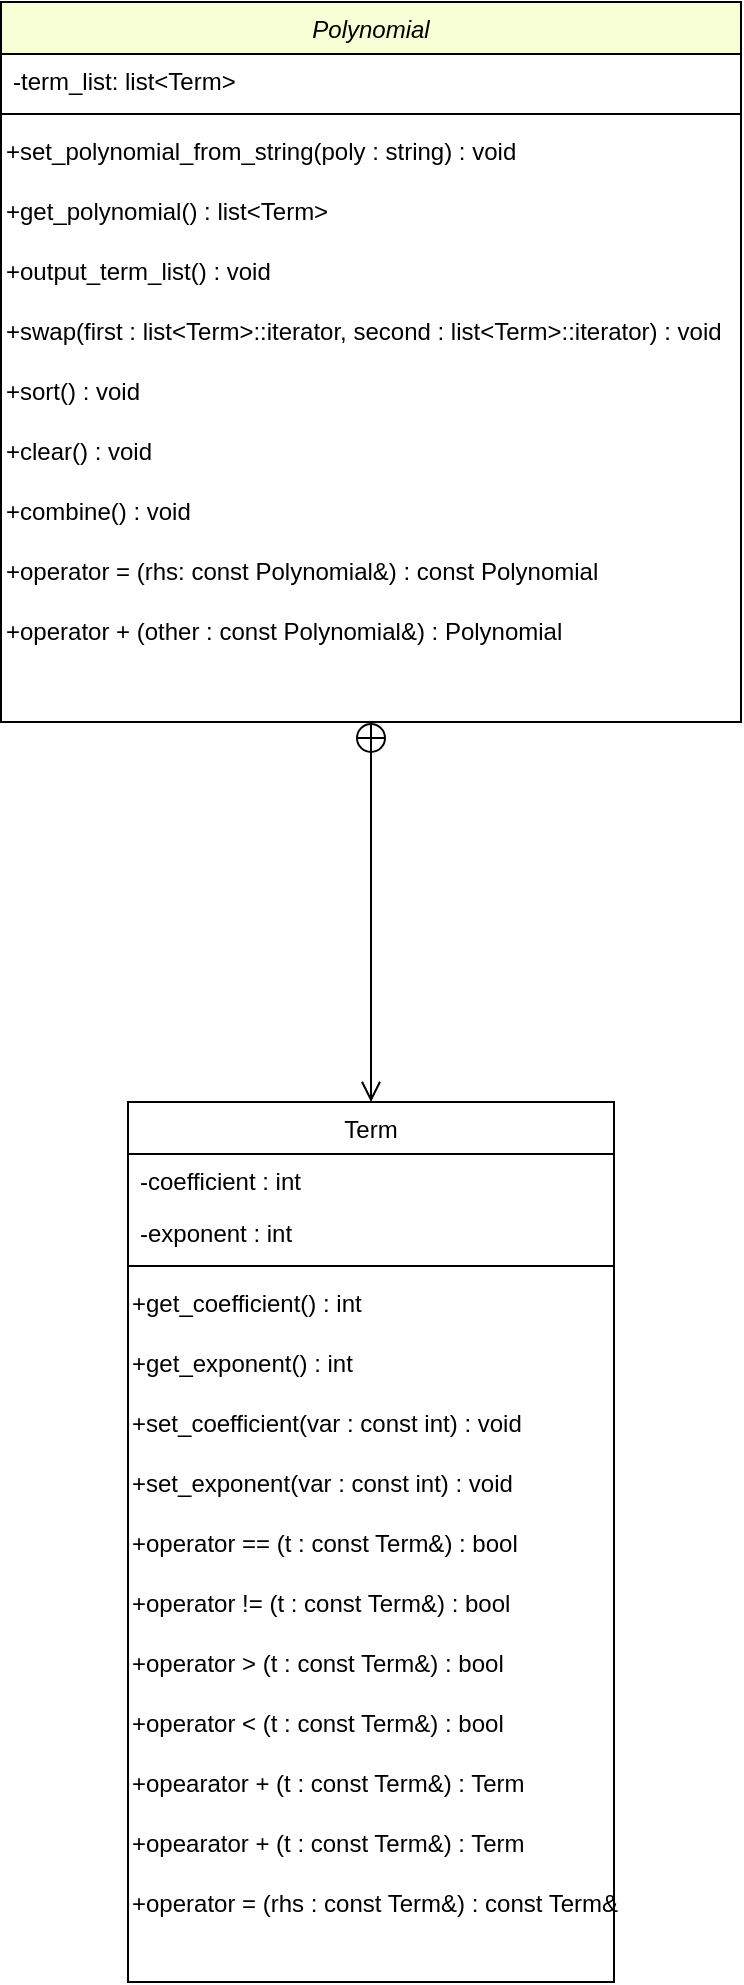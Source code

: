 <mxfile version="24.0.3" type="device">
  <diagram id="C5RBs43oDa-KdzZeNtuy" name="Page-1">
    <mxGraphModel dx="1434" dy="746" grid="1" gridSize="10" guides="1" tooltips="1" connect="1" arrows="1" fold="1" page="1" pageScale="1" pageWidth="827" pageHeight="1169" math="0" shadow="0">
      <root>
        <mxCell id="WIyWlLk6GJQsqaUBKTNV-0" />
        <mxCell id="WIyWlLk6GJQsqaUBKTNV-1" parent="WIyWlLk6GJQsqaUBKTNV-0" />
        <mxCell id="zkfFHV4jXpPFQw0GAbJ--0" value="Polynomial" style="swimlane;fontStyle=2;align=center;verticalAlign=top;childLayout=stackLayout;horizontal=1;startSize=26;horizontalStack=0;resizeParent=1;resizeLast=0;collapsible=1;marginBottom=0;rounded=0;shadow=0;strokeWidth=1;fillColor=#F8FFD6;strokeColor=#000000;" parent="WIyWlLk6GJQsqaUBKTNV-1" vertex="1">
          <mxGeometry x="261.5" y="120" width="370" height="360" as="geometry">
            <mxRectangle x="230" y="140" width="160" height="26" as="alternateBounds" />
          </mxGeometry>
        </mxCell>
        <mxCell id="zkfFHV4jXpPFQw0GAbJ--1" value="-term_list: list&lt;Term&gt;" style="text;align=left;verticalAlign=top;spacingLeft=4;spacingRight=4;overflow=hidden;rotatable=0;points=[[0,0.5],[1,0.5]];portConstraint=eastwest;strokeColor=none;" parent="zkfFHV4jXpPFQw0GAbJ--0" vertex="1">
          <mxGeometry y="26" width="370" height="26" as="geometry" />
        </mxCell>
        <mxCell id="zkfFHV4jXpPFQw0GAbJ--4" value="" style="line;html=1;strokeWidth=1;align=left;verticalAlign=middle;spacingTop=-1;spacingLeft=3;spacingRight=3;rotatable=0;labelPosition=right;points=[];portConstraint=eastwest;" parent="zkfFHV4jXpPFQw0GAbJ--0" vertex="1">
          <mxGeometry y="52" width="370" height="8" as="geometry" />
        </mxCell>
        <mxCell id="K9s2O2gGzJQHN5e7oIDO-2" value="+set_polynomial_from_string(poly : string) : void" style="text;html=1;align=left;verticalAlign=middle;resizable=0;points=[];autosize=1;strokeColor=none;fillColor=none;" parent="zkfFHV4jXpPFQw0GAbJ--0" vertex="1">
          <mxGeometry y="60" width="370" height="30" as="geometry" />
        </mxCell>
        <mxCell id="K9s2O2gGzJQHN5e7oIDO-3" value="+get_polynomial() : list&amp;lt;Term&amp;gt;" style="text;html=1;align=left;verticalAlign=middle;resizable=0;points=[];autosize=1;strokeColor=none;fillColor=none;" parent="zkfFHV4jXpPFQw0GAbJ--0" vertex="1">
          <mxGeometry y="90" width="370" height="30" as="geometry" />
        </mxCell>
        <mxCell id="K9s2O2gGzJQHN5e7oIDO-4" value="+output_term_list() : void" style="text;html=1;align=left;verticalAlign=middle;resizable=0;points=[];autosize=1;strokeColor=none;fillColor=none;" parent="zkfFHV4jXpPFQw0GAbJ--0" vertex="1">
          <mxGeometry y="120" width="370" height="30" as="geometry" />
        </mxCell>
        <mxCell id="K9s2O2gGzJQHN5e7oIDO-5" value="+swap(first : list&amp;lt;Term&amp;gt;::iterator, second : list&amp;lt;Term&amp;gt;::iterator) : void" style="text;html=1;align=left;verticalAlign=middle;resizable=0;points=[];autosize=1;strokeColor=none;fillColor=none;" parent="zkfFHV4jXpPFQw0GAbJ--0" vertex="1">
          <mxGeometry y="150" width="370" height="30" as="geometry" />
        </mxCell>
        <mxCell id="K9s2O2gGzJQHN5e7oIDO-7" value="+sort() : void" style="text;html=1;align=left;verticalAlign=middle;resizable=0;points=[];autosize=1;strokeColor=none;fillColor=none;" parent="zkfFHV4jXpPFQw0GAbJ--0" vertex="1">
          <mxGeometry y="180" width="370" height="30" as="geometry" />
        </mxCell>
        <mxCell id="K9s2O2gGzJQHN5e7oIDO-8" value="+clear() : void" style="text;html=1;align=left;verticalAlign=middle;resizable=0;points=[];autosize=1;strokeColor=none;fillColor=none;" parent="zkfFHV4jXpPFQw0GAbJ--0" vertex="1">
          <mxGeometry y="210" width="370" height="30" as="geometry" />
        </mxCell>
        <mxCell id="K9s2O2gGzJQHN5e7oIDO-9" value="+combine() : void" style="text;html=1;align=left;verticalAlign=middle;resizable=0;points=[];autosize=1;strokeColor=none;fillColor=none;" parent="zkfFHV4jXpPFQw0GAbJ--0" vertex="1">
          <mxGeometry y="240" width="370" height="30" as="geometry" />
        </mxCell>
        <mxCell id="K9s2O2gGzJQHN5e7oIDO-10" value="+operator = (rhs: const Polynomial&amp;amp;) : const Polynomial" style="text;html=1;align=left;verticalAlign=middle;resizable=0;points=[];autosize=1;strokeColor=none;fillColor=none;" parent="zkfFHV4jXpPFQw0GAbJ--0" vertex="1">
          <mxGeometry y="270" width="370" height="30" as="geometry" />
        </mxCell>
        <mxCell id="K9s2O2gGzJQHN5e7oIDO-11" value="+operator + (other : const Polynomial&amp;amp;) : Polynomial" style="text;html=1;align=left;verticalAlign=middle;resizable=0;points=[];autosize=1;strokeColor=none;fillColor=none;" parent="zkfFHV4jXpPFQw0GAbJ--0" vertex="1">
          <mxGeometry y="300" width="370" height="30" as="geometry" />
        </mxCell>
        <mxCell id="zkfFHV4jXpPFQw0GAbJ--6" value="Term" style="swimlane;fontStyle=0;align=center;verticalAlign=top;childLayout=stackLayout;horizontal=1;startSize=26;horizontalStack=0;resizeParent=1;resizeLast=0;collapsible=1;marginBottom=0;rounded=0;shadow=0;strokeWidth=1;strokeColor=#000000;" parent="WIyWlLk6GJQsqaUBKTNV-1" vertex="1">
          <mxGeometry x="325" y="670" width="243" height="440" as="geometry">
            <mxRectangle x="130" y="380" width="160" height="26" as="alternateBounds" />
          </mxGeometry>
        </mxCell>
        <mxCell id="zkfFHV4jXpPFQw0GAbJ--7" value="-coefficient : int" style="text;align=left;verticalAlign=top;spacingLeft=4;spacingRight=4;overflow=hidden;rotatable=0;points=[[0,0.5],[1,0.5]];portConstraint=eastwest;" parent="zkfFHV4jXpPFQw0GAbJ--6" vertex="1">
          <mxGeometry y="26" width="243" height="26" as="geometry" />
        </mxCell>
        <mxCell id="zkfFHV4jXpPFQw0GAbJ--8" value="-exponent : int" style="text;align=left;verticalAlign=top;spacingLeft=4;spacingRight=4;overflow=hidden;rotatable=0;points=[[0,0.5],[1,0.5]];portConstraint=eastwest;rounded=0;shadow=0;html=0;" parent="zkfFHV4jXpPFQw0GAbJ--6" vertex="1">
          <mxGeometry y="52" width="243" height="26" as="geometry" />
        </mxCell>
        <mxCell id="zkfFHV4jXpPFQw0GAbJ--9" value="" style="line;html=1;strokeWidth=1;align=left;verticalAlign=middle;spacingTop=-1;spacingLeft=3;spacingRight=3;rotatable=0;labelPosition=right;points=[];portConstraint=eastwest;" parent="zkfFHV4jXpPFQw0GAbJ--6" vertex="1">
          <mxGeometry y="78" width="243" height="8" as="geometry" />
        </mxCell>
        <mxCell id="mNvZsZkBpEdn96IcvzWP-13" value="+get_coefficient() : int" style="text;html=1;align=left;verticalAlign=middle;resizable=0;points=[];autosize=1;strokeColor=none;fillColor=none;" parent="zkfFHV4jXpPFQw0GAbJ--6" vertex="1">
          <mxGeometry y="86" width="243" height="30" as="geometry" />
        </mxCell>
        <mxCell id="mNvZsZkBpEdn96IcvzWP-14" value="+get_exponent() : int" style="text;html=1;align=left;verticalAlign=middle;resizable=0;points=[];autosize=1;strokeColor=none;fillColor=none;" parent="zkfFHV4jXpPFQw0GAbJ--6" vertex="1">
          <mxGeometry y="116" width="243" height="30" as="geometry" />
        </mxCell>
        <mxCell id="mNvZsZkBpEdn96IcvzWP-15" value="+set_coefficient(var : const int) : void" style="text;html=1;align=left;verticalAlign=middle;resizable=0;points=[];autosize=1;strokeColor=none;fillColor=none;" parent="zkfFHV4jXpPFQw0GAbJ--6" vertex="1">
          <mxGeometry y="146" width="243" height="30" as="geometry" />
        </mxCell>
        <mxCell id="mNvZsZkBpEdn96IcvzWP-17" value="+set_exponent(var : const int) : void" style="text;html=1;align=left;verticalAlign=middle;resizable=0;points=[];autosize=1;strokeColor=none;fillColor=none;" parent="zkfFHV4jXpPFQw0GAbJ--6" vertex="1">
          <mxGeometry y="176" width="243" height="30" as="geometry" />
        </mxCell>
        <mxCell id="mNvZsZkBpEdn96IcvzWP-22" value="+operator == (t : const Term&amp;amp;) : bool" style="text;html=1;align=left;verticalAlign=middle;resizable=0;points=[];autosize=1;strokeColor=none;fillColor=none;" parent="zkfFHV4jXpPFQw0GAbJ--6" vertex="1">
          <mxGeometry y="206" width="243" height="30" as="geometry" />
        </mxCell>
        <mxCell id="mNvZsZkBpEdn96IcvzWP-19" value="+operator != (t : const Term&amp;amp;) : bool" style="text;html=1;align=left;verticalAlign=middle;resizable=0;points=[];autosize=1;strokeColor=none;fillColor=none;" parent="zkfFHV4jXpPFQw0GAbJ--6" vertex="1">
          <mxGeometry y="236" width="243" height="30" as="geometry" />
        </mxCell>
        <mxCell id="mNvZsZkBpEdn96IcvzWP-20" value="+operator &amp;gt; (t : const Term&amp;amp;) : bool" style="text;html=1;align=left;verticalAlign=middle;resizable=0;points=[];autosize=1;strokeColor=none;fillColor=none;" parent="zkfFHV4jXpPFQw0GAbJ--6" vertex="1">
          <mxGeometry y="266" width="243" height="30" as="geometry" />
        </mxCell>
        <mxCell id="mNvZsZkBpEdn96IcvzWP-21" value="+operator &amp;lt; (t : const Term&amp;amp;) : bool" style="text;html=1;align=left;verticalAlign=middle;resizable=0;points=[];autosize=1;strokeColor=none;fillColor=none;" parent="zkfFHV4jXpPFQw0GAbJ--6" vertex="1">
          <mxGeometry y="296" width="243" height="30" as="geometry" />
        </mxCell>
        <mxCell id="mNvZsZkBpEdn96IcvzWP-23" value="+opearator + (t : const Term&amp;amp;) : Term" style="text;html=1;align=left;verticalAlign=middle;resizable=0;points=[];autosize=1;strokeColor=none;fillColor=none;" parent="zkfFHV4jXpPFQw0GAbJ--6" vertex="1">
          <mxGeometry y="326" width="243" height="30" as="geometry" />
        </mxCell>
        <mxCell id="mNvZsZkBpEdn96IcvzWP-24" value="+opearator + (t : const Term&amp;amp;) : Term" style="text;html=1;align=left;verticalAlign=middle;resizable=0;points=[];autosize=1;strokeColor=none;fillColor=none;" parent="zkfFHV4jXpPFQw0GAbJ--6" vertex="1">
          <mxGeometry y="356" width="243" height="30" as="geometry" />
        </mxCell>
        <mxCell id="mNvZsZkBpEdn96IcvzWP-7" value="+operator = (rhs : const Term&amp;amp;) : const Term&amp;amp;" style="text;html=1;align=left;verticalAlign=middle;resizable=0;points=[];autosize=1;strokeColor=none;fillColor=none;" parent="zkfFHV4jXpPFQw0GAbJ--6" vertex="1">
          <mxGeometry y="386" width="243" height="30" as="geometry" />
        </mxCell>
        <mxCell id="CyHYOwIDUQ3V7LjYr0mj-0" value="" style="endArrow=open;startArrow=circlePlus;endFill=0;startFill=0;endSize=8;html=1;rounded=0;entryX=0.5;entryY=0;entryDx=0;entryDy=0;exitX=0.5;exitY=1;exitDx=0;exitDy=0;" edge="1" parent="WIyWlLk6GJQsqaUBKTNV-1" source="zkfFHV4jXpPFQw0GAbJ--0" target="zkfFHV4jXpPFQw0GAbJ--6">
          <mxGeometry width="160" relative="1" as="geometry">
            <mxPoint x="360" y="584" as="sourcePoint" />
            <mxPoint x="520" y="584" as="targetPoint" />
          </mxGeometry>
        </mxCell>
      </root>
    </mxGraphModel>
  </diagram>
</mxfile>
